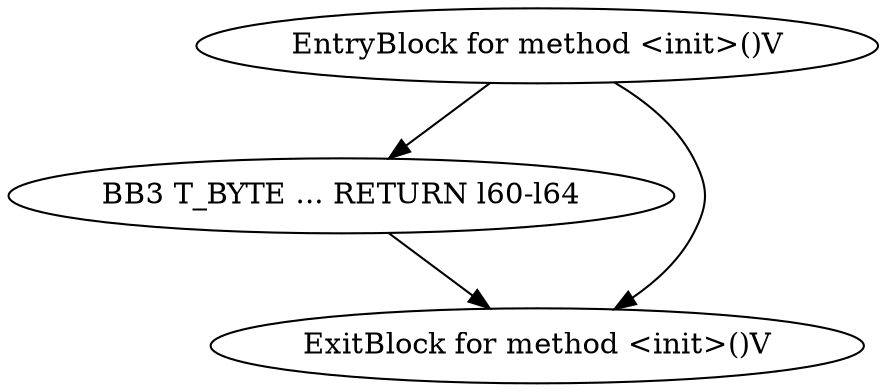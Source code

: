 digraph G {
  1 [ label="BB3 T_BYTE ... RETURN l60-l64" ];
  2 [ label="EntryBlock for method <init>()V" ];
  3 [ label="ExitBlock for method <init>()V" ];
  2 -> 3 [ label="" ];
  2 -> 1 [ label="" ];
  1 -> 3 [ label="" ];
}

